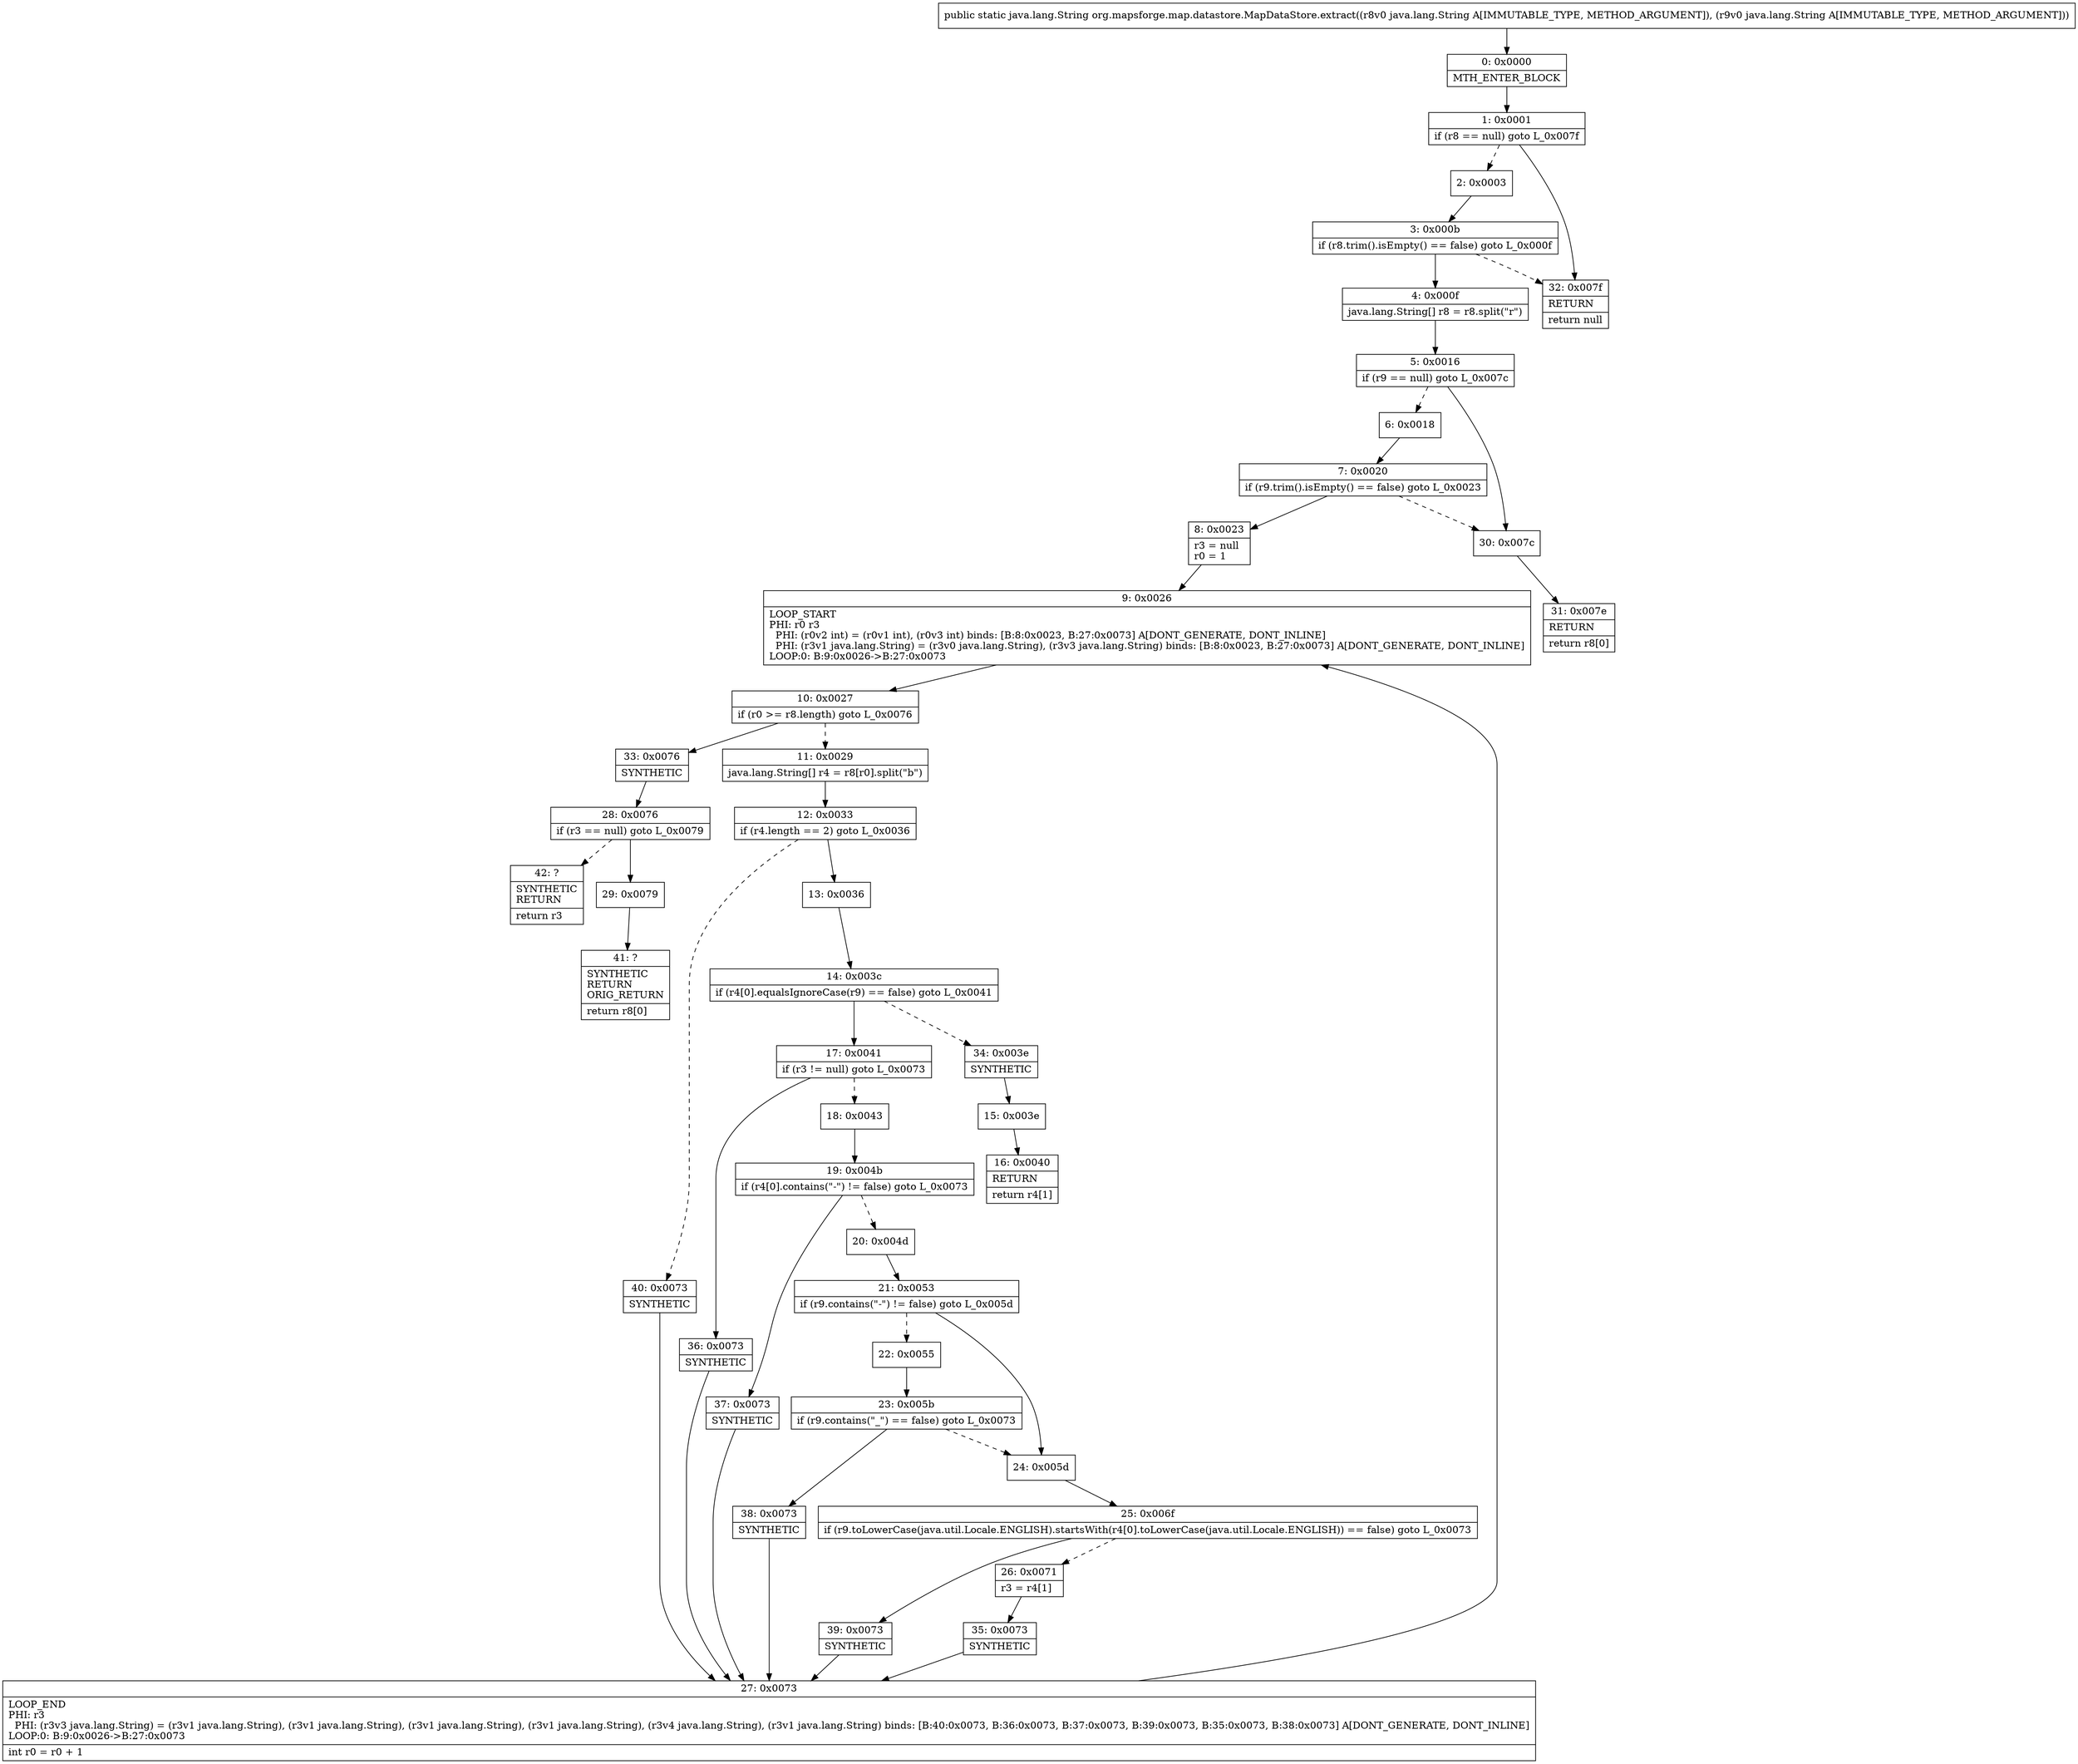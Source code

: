 digraph "CFG fororg.mapsforge.map.datastore.MapDataStore.extract(Ljava\/lang\/String;Ljava\/lang\/String;)Ljava\/lang\/String;" {
Node_0 [shape=record,label="{0\:\ 0x0000|MTH_ENTER_BLOCK\l}"];
Node_1 [shape=record,label="{1\:\ 0x0001|if (r8 == null) goto L_0x007f\l}"];
Node_2 [shape=record,label="{2\:\ 0x0003}"];
Node_3 [shape=record,label="{3\:\ 0x000b|if (r8.trim().isEmpty() == false) goto L_0x000f\l}"];
Node_4 [shape=record,label="{4\:\ 0x000f|java.lang.String[] r8 = r8.split(\"r\")\l}"];
Node_5 [shape=record,label="{5\:\ 0x0016|if (r9 == null) goto L_0x007c\l}"];
Node_6 [shape=record,label="{6\:\ 0x0018}"];
Node_7 [shape=record,label="{7\:\ 0x0020|if (r9.trim().isEmpty() == false) goto L_0x0023\l}"];
Node_8 [shape=record,label="{8\:\ 0x0023|r3 = null\lr0 = 1\l}"];
Node_9 [shape=record,label="{9\:\ 0x0026|LOOP_START\lPHI: r0 r3 \l  PHI: (r0v2 int) = (r0v1 int), (r0v3 int) binds: [B:8:0x0023, B:27:0x0073] A[DONT_GENERATE, DONT_INLINE]\l  PHI: (r3v1 java.lang.String) = (r3v0 java.lang.String), (r3v3 java.lang.String) binds: [B:8:0x0023, B:27:0x0073] A[DONT_GENERATE, DONT_INLINE]\lLOOP:0: B:9:0x0026\-\>B:27:0x0073\l}"];
Node_10 [shape=record,label="{10\:\ 0x0027|if (r0 \>= r8.length) goto L_0x0076\l}"];
Node_11 [shape=record,label="{11\:\ 0x0029|java.lang.String[] r4 = r8[r0].split(\"b\")\l}"];
Node_12 [shape=record,label="{12\:\ 0x0033|if (r4.length == 2) goto L_0x0036\l}"];
Node_13 [shape=record,label="{13\:\ 0x0036}"];
Node_14 [shape=record,label="{14\:\ 0x003c|if (r4[0].equalsIgnoreCase(r9) == false) goto L_0x0041\l}"];
Node_15 [shape=record,label="{15\:\ 0x003e}"];
Node_16 [shape=record,label="{16\:\ 0x0040|RETURN\l|return r4[1]\l}"];
Node_17 [shape=record,label="{17\:\ 0x0041|if (r3 != null) goto L_0x0073\l}"];
Node_18 [shape=record,label="{18\:\ 0x0043}"];
Node_19 [shape=record,label="{19\:\ 0x004b|if (r4[0].contains(\"\-\") != false) goto L_0x0073\l}"];
Node_20 [shape=record,label="{20\:\ 0x004d}"];
Node_21 [shape=record,label="{21\:\ 0x0053|if (r9.contains(\"\-\") != false) goto L_0x005d\l}"];
Node_22 [shape=record,label="{22\:\ 0x0055}"];
Node_23 [shape=record,label="{23\:\ 0x005b|if (r9.contains(\"_\") == false) goto L_0x0073\l}"];
Node_24 [shape=record,label="{24\:\ 0x005d}"];
Node_25 [shape=record,label="{25\:\ 0x006f|if (r9.toLowerCase(java.util.Locale.ENGLISH).startsWith(r4[0].toLowerCase(java.util.Locale.ENGLISH)) == false) goto L_0x0073\l}"];
Node_26 [shape=record,label="{26\:\ 0x0071|r3 = r4[1]\l}"];
Node_27 [shape=record,label="{27\:\ 0x0073|LOOP_END\lPHI: r3 \l  PHI: (r3v3 java.lang.String) = (r3v1 java.lang.String), (r3v1 java.lang.String), (r3v1 java.lang.String), (r3v1 java.lang.String), (r3v4 java.lang.String), (r3v1 java.lang.String) binds: [B:40:0x0073, B:36:0x0073, B:37:0x0073, B:39:0x0073, B:35:0x0073, B:38:0x0073] A[DONT_GENERATE, DONT_INLINE]\lLOOP:0: B:9:0x0026\-\>B:27:0x0073\l|int r0 = r0 + 1\l}"];
Node_28 [shape=record,label="{28\:\ 0x0076|if (r3 == null) goto L_0x0079\l}"];
Node_29 [shape=record,label="{29\:\ 0x0079}"];
Node_30 [shape=record,label="{30\:\ 0x007c}"];
Node_31 [shape=record,label="{31\:\ 0x007e|RETURN\l|return r8[0]\l}"];
Node_32 [shape=record,label="{32\:\ 0x007f|RETURN\l|return null\l}"];
Node_33 [shape=record,label="{33\:\ 0x0076|SYNTHETIC\l}"];
Node_34 [shape=record,label="{34\:\ 0x003e|SYNTHETIC\l}"];
Node_35 [shape=record,label="{35\:\ 0x0073|SYNTHETIC\l}"];
Node_36 [shape=record,label="{36\:\ 0x0073|SYNTHETIC\l}"];
Node_37 [shape=record,label="{37\:\ 0x0073|SYNTHETIC\l}"];
Node_38 [shape=record,label="{38\:\ 0x0073|SYNTHETIC\l}"];
Node_39 [shape=record,label="{39\:\ 0x0073|SYNTHETIC\l}"];
Node_40 [shape=record,label="{40\:\ 0x0073|SYNTHETIC\l}"];
Node_41 [shape=record,label="{41\:\ ?|SYNTHETIC\lRETURN\lORIG_RETURN\l|return r8[0]\l}"];
Node_42 [shape=record,label="{42\:\ ?|SYNTHETIC\lRETURN\l|return r3\l}"];
MethodNode[shape=record,label="{public static java.lang.String org.mapsforge.map.datastore.MapDataStore.extract((r8v0 java.lang.String A[IMMUTABLE_TYPE, METHOD_ARGUMENT]), (r9v0 java.lang.String A[IMMUTABLE_TYPE, METHOD_ARGUMENT])) }"];
MethodNode -> Node_0;
Node_0 -> Node_1;
Node_1 -> Node_2[style=dashed];
Node_1 -> Node_32;
Node_2 -> Node_3;
Node_3 -> Node_4;
Node_3 -> Node_32[style=dashed];
Node_4 -> Node_5;
Node_5 -> Node_6[style=dashed];
Node_5 -> Node_30;
Node_6 -> Node_7;
Node_7 -> Node_8;
Node_7 -> Node_30[style=dashed];
Node_8 -> Node_9;
Node_9 -> Node_10;
Node_10 -> Node_11[style=dashed];
Node_10 -> Node_33;
Node_11 -> Node_12;
Node_12 -> Node_13;
Node_12 -> Node_40[style=dashed];
Node_13 -> Node_14;
Node_14 -> Node_17;
Node_14 -> Node_34[style=dashed];
Node_15 -> Node_16;
Node_17 -> Node_18[style=dashed];
Node_17 -> Node_36;
Node_18 -> Node_19;
Node_19 -> Node_20[style=dashed];
Node_19 -> Node_37;
Node_20 -> Node_21;
Node_21 -> Node_22[style=dashed];
Node_21 -> Node_24;
Node_22 -> Node_23;
Node_23 -> Node_24[style=dashed];
Node_23 -> Node_38;
Node_24 -> Node_25;
Node_25 -> Node_26[style=dashed];
Node_25 -> Node_39;
Node_26 -> Node_35;
Node_27 -> Node_9;
Node_28 -> Node_29;
Node_28 -> Node_42[style=dashed];
Node_29 -> Node_41;
Node_30 -> Node_31;
Node_33 -> Node_28;
Node_34 -> Node_15;
Node_35 -> Node_27;
Node_36 -> Node_27;
Node_37 -> Node_27;
Node_38 -> Node_27;
Node_39 -> Node_27;
Node_40 -> Node_27;
}


